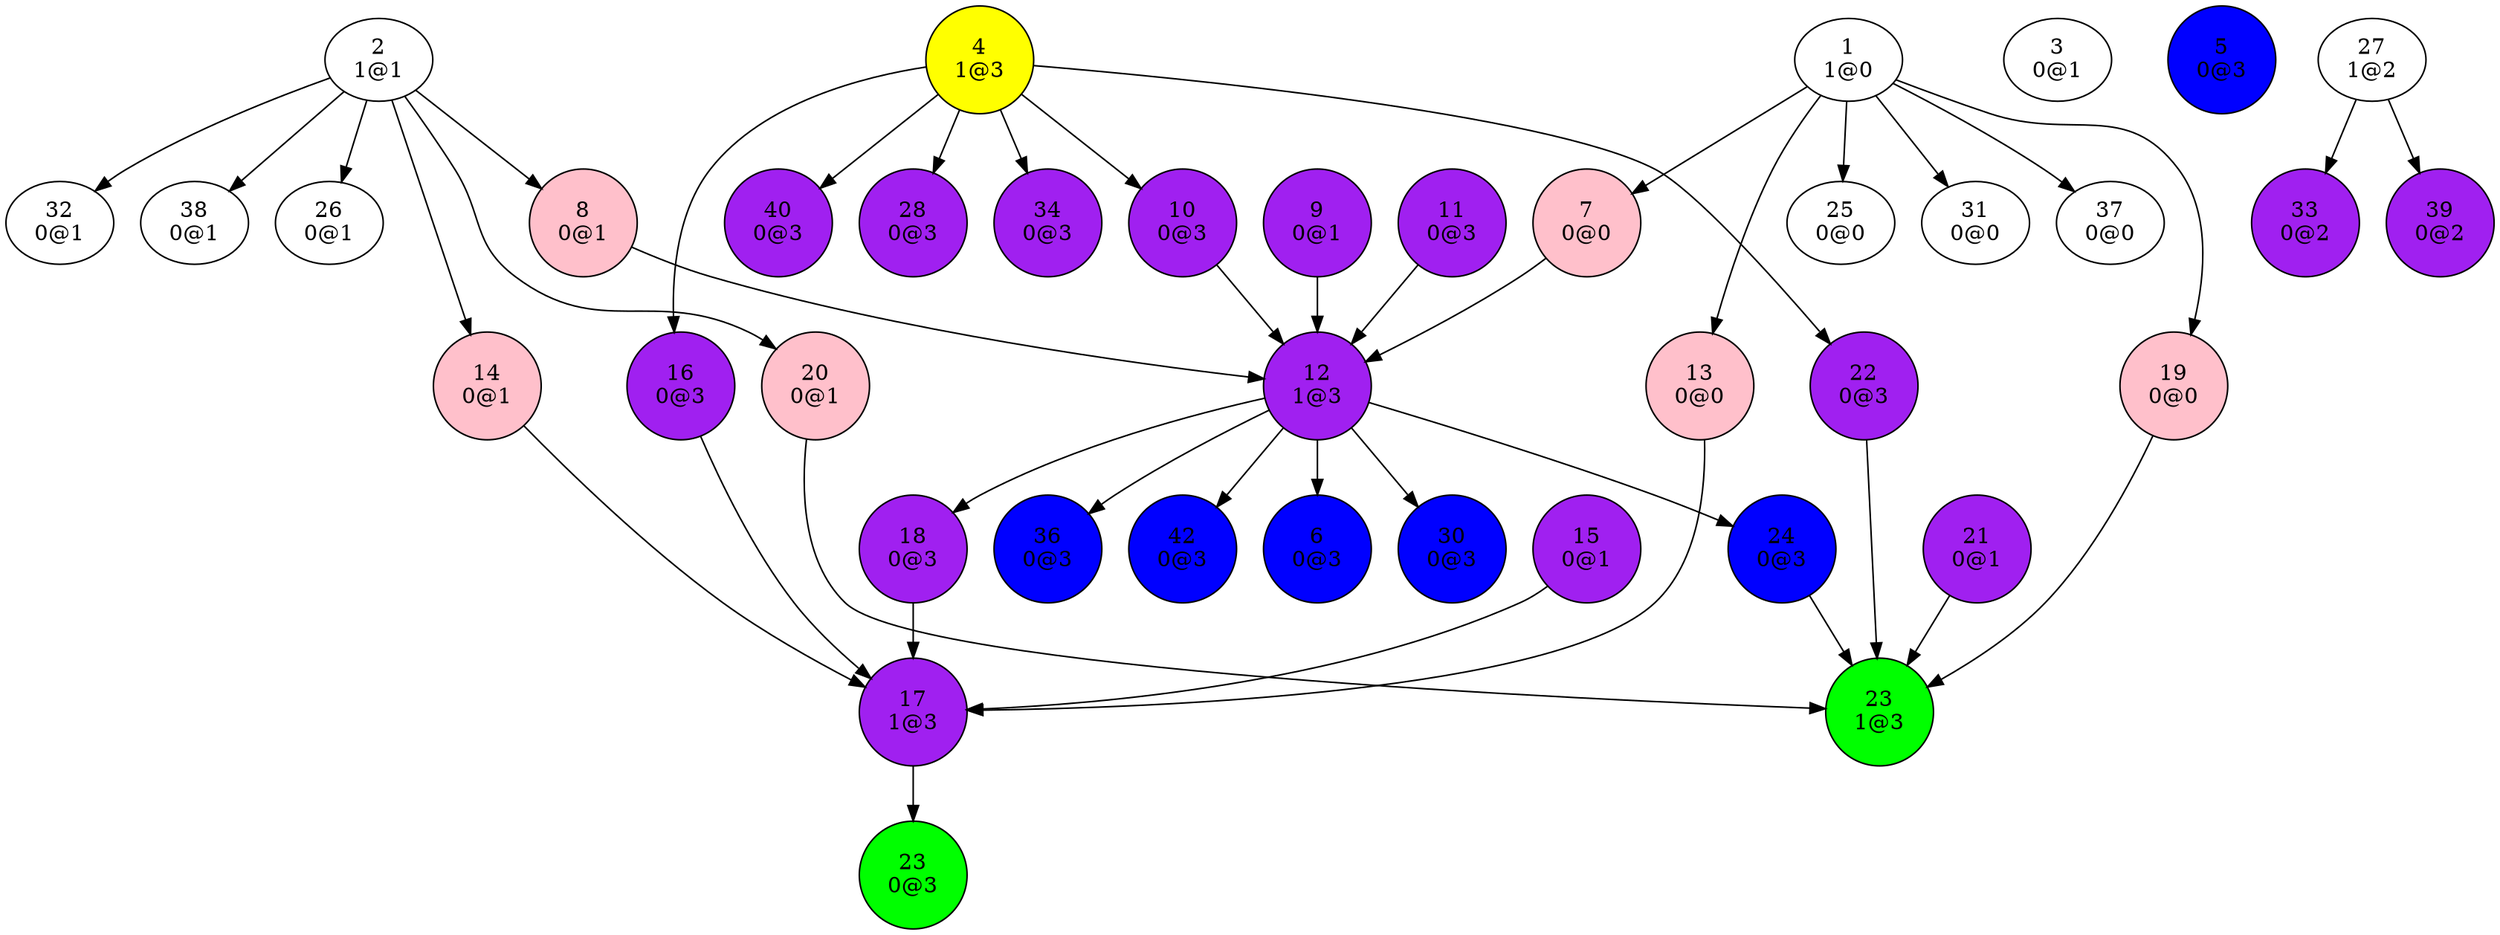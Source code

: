 digraph {
"1
1@0"->"7
0@0";
"1
1@0"->"13
0@0";
"1
1@0"->"19
0@0";
"1
1@0"->"25
0@0";
"1
1@0"->"31
0@0";
"1
1@0"->"37
0@0";
"2
1@1"->"8
0@1";
"2
1@1"->"14
0@1";
"2
1@1"->"20
0@1";
"2
1@1"->"26
0@1";
"2
1@1"->"32
0@1";
"2
1@1"->"38
0@1";
"3
0@1";
"4
1@3"->"10
0@3";
"4
1@3"->"16
0@3";
"4
1@3"->"22
0@3";
"4
1@3"->"28
0@3";
"4
1@3"->"34
0@3";
"4
1@3"->"40
0@3";
"5
0@3";
"6
0@3";
"7
0@0"->"12
1@3";
"8
0@1"->"12
1@3";
"9
0@1"->"12
1@3";
"10
0@3"->"12
1@3";
"11
0@3"->"12
1@3";
"12
1@3"->"6
0@3";
"12
1@3"->"18
0@3";
"12
1@3"->"24
0@3";
"12
1@3"->"30
0@3";
"12
1@3"->"36
0@3";
"12
1@3"->"42
0@3";
"13
0@0"->"17
1@3";
"14
0@1"->"17
1@3";
"15
0@1"->"17
1@3";
"16
0@3"->"17
1@3";
"17
1@3"->"23
0@3";
"18
0@3"->"17
1@3";
"19
0@0"->"23
1@3";
"20
0@1"->"23
1@3";
"21
0@1"->"23
1@3";
"22
0@3"->"23
1@3";
"23
0@3";
"23
1@3";
"24
0@3"->"23
1@3";
"25
0@0";
"26
0@1";
"27
1@2"->"33
0@2";
"27
1@2"->"39
0@2";
"28
0@3";
"30
0@3";
"31
0@0";
"32
0@1";
"33
0@2";
"34
0@3";
"36
0@3";
"37
0@0";
"38
0@1";
"39
0@2";
"40
0@3";
"42
0@3";
"4
1@3"[shape=circle, style=filled, fillcolor=yellow];
"5
0@3"[shape=circle, style=filled, fillcolor=blue];
"6
0@3"[shape=circle, style=filled, fillcolor=blue];
"7
0@0"[shape=circle, style=filled, fillcolor=pink];
"8
0@1"[shape=circle, style=filled, fillcolor=pink];
"9
0@1"[shape=circle, style=filled, fillcolor=purple];
"10
0@3"[shape=circle, style=filled, fillcolor=purple];
"11
0@3"[shape=circle, style=filled, fillcolor=purple];
"12
1@3"[shape=circle, style=filled, fillcolor=purple];
"13
0@0"[shape=circle, style=filled, fillcolor=pink];
"14
0@1"[shape=circle, style=filled, fillcolor=pink];
"15
0@1"[shape=circle, style=filled, fillcolor=purple];
"16
0@3"[shape=circle, style=filled, fillcolor=purple];
"17
1@3"[shape=circle, style=filled, fillcolor=purple];
"18
0@3"[shape=circle, style=filled, fillcolor=purple];
"19
0@0"[shape=circle, style=filled, fillcolor=pink];
"20
0@1"[shape=circle, style=filled, fillcolor=pink];
"21
0@1"[shape=circle, style=filled, fillcolor=purple];
"22
0@3"[shape=circle, style=filled, fillcolor=purple];
"23
0@3"[shape=circle, style=filled, fillcolor=green];
"23
1@3"[shape=circle, style=filled, fillcolor=green];
"24
0@3"[shape=circle, style=filled, fillcolor=blue];
"28
0@3"[shape=circle, style=filled, fillcolor=purple];
"30
0@3"[shape=circle, style=filled, fillcolor=blue];
"33
0@2"[shape=circle, style=filled, fillcolor=purple];
"34
0@3"[shape=circle, style=filled, fillcolor=purple];
"36
0@3"[shape=circle, style=filled, fillcolor=blue];
"39
0@2"[shape=circle, style=filled, fillcolor=purple];
"40
0@3"[shape=circle, style=filled, fillcolor=purple];
"42
0@3"[shape=circle, style=filled, fillcolor=blue];
}